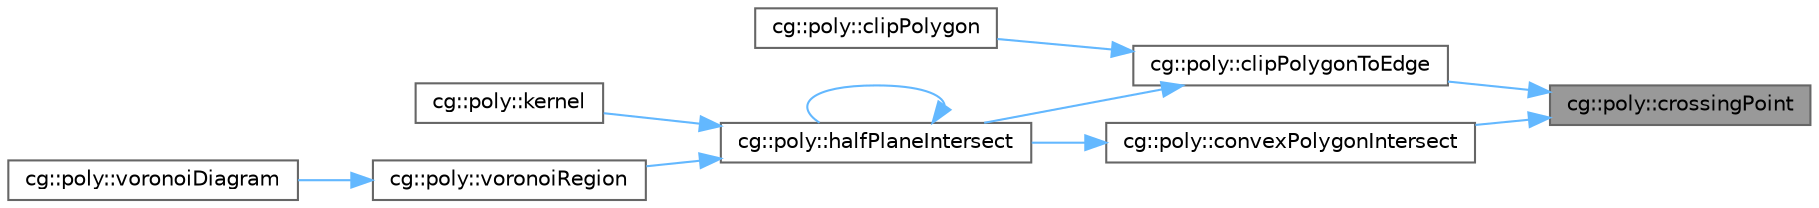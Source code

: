 digraph "cg::poly::crossingPoint"
{
 // LATEX_PDF_SIZE
  bgcolor="transparent";
  edge [fontname=Helvetica,fontsize=10,labelfontname=Helvetica,labelfontsize=10];
  node [fontname=Helvetica,fontsize=10,shape=box,height=0.2,width=0.4];
  rankdir="RL";
  Node1 [id="Node000001",label="cg::poly::crossingPoint",height=0.2,width=0.4,color="gray40", fillcolor="grey60", style="filled", fontcolor="black",tooltip=" "];
  Node1 -> Node2 [id="edge1_Node000001_Node000002",dir="back",color="steelblue1",style="solid",tooltip=" "];
  Node2 [id="Node000002",label="cg::poly::clipPolygonToEdge",height=0.2,width=0.4,color="grey40", fillcolor="white", style="filled",URL="$namespacecg_1_1poly.html#a5dddc462736980e4777290d5009cbb13",tooltip=" "];
  Node2 -> Node3 [id="edge2_Node000002_Node000003",dir="back",color="steelblue1",style="solid",tooltip=" "];
  Node3 [id="Node000003",label="cg::poly::clipPolygon",height=0.2,width=0.4,color="grey40", fillcolor="white", style="filled",URL="$namespacecg_1_1poly.html#aec15186268d7f8ee47e76e0e6cb49df1",tooltip=" "];
  Node2 -> Node4 [id="edge3_Node000002_Node000004",dir="back",color="steelblue1",style="solid",tooltip=" "];
  Node4 [id="Node000004",label="cg::poly::halfPlaneIntersect",height=0.2,width=0.4,color="grey40", fillcolor="white", style="filled",URL="$namespacecg_1_1poly.html#a09310b8f00447a1c3c558a3aac90f078",tooltip=" "];
  Node4 -> Node4 [id="edge4_Node000004_Node000004",dir="back",color="steelblue1",style="solid",tooltip=" "];
  Node4 -> Node5 [id="edge5_Node000004_Node000005",dir="back",color="steelblue1",style="solid",tooltip=" "];
  Node5 [id="Node000005",label="cg::poly::kernel",height=0.2,width=0.4,color="grey40", fillcolor="white", style="filled",URL="$namespacecg_1_1poly.html#ad6dd5511098625fbd39148b5e309d8c9",tooltip=" "];
  Node4 -> Node6 [id="edge6_Node000004_Node000006",dir="back",color="steelblue1",style="solid",tooltip=" "];
  Node6 [id="Node000006",label="cg::poly::voronoiRegion",height=0.2,width=0.4,color="grey40", fillcolor="white", style="filled",URL="$namespacecg_1_1poly.html#a32fb697ec2684e8b5076f30fce29ad53",tooltip=" "];
  Node6 -> Node7 [id="edge7_Node000006_Node000007",dir="back",color="steelblue1",style="solid",tooltip=" "];
  Node7 [id="Node000007",label="cg::poly::voronoiDiagram",height=0.2,width=0.4,color="grey40", fillcolor="white", style="filled",URL="$namespacecg_1_1poly.html#a2143c6248f4aaa2d6f0ee7addff812eb",tooltip=" "];
  Node1 -> Node8 [id="edge8_Node000001_Node000008",dir="back",color="steelblue1",style="solid",tooltip=" "];
  Node8 [id="Node000008",label="cg::poly::convexPolygonIntersect",height=0.2,width=0.4,color="grey40", fillcolor="white", style="filled",URL="$namespacecg_1_1poly.html#a2a2512607d6184b462034d824ad2e222",tooltip=" "];
  Node8 -> Node4 [id="edge9_Node000008_Node000004",dir="back",color="steelblue1",style="solid",tooltip=" "];
}
